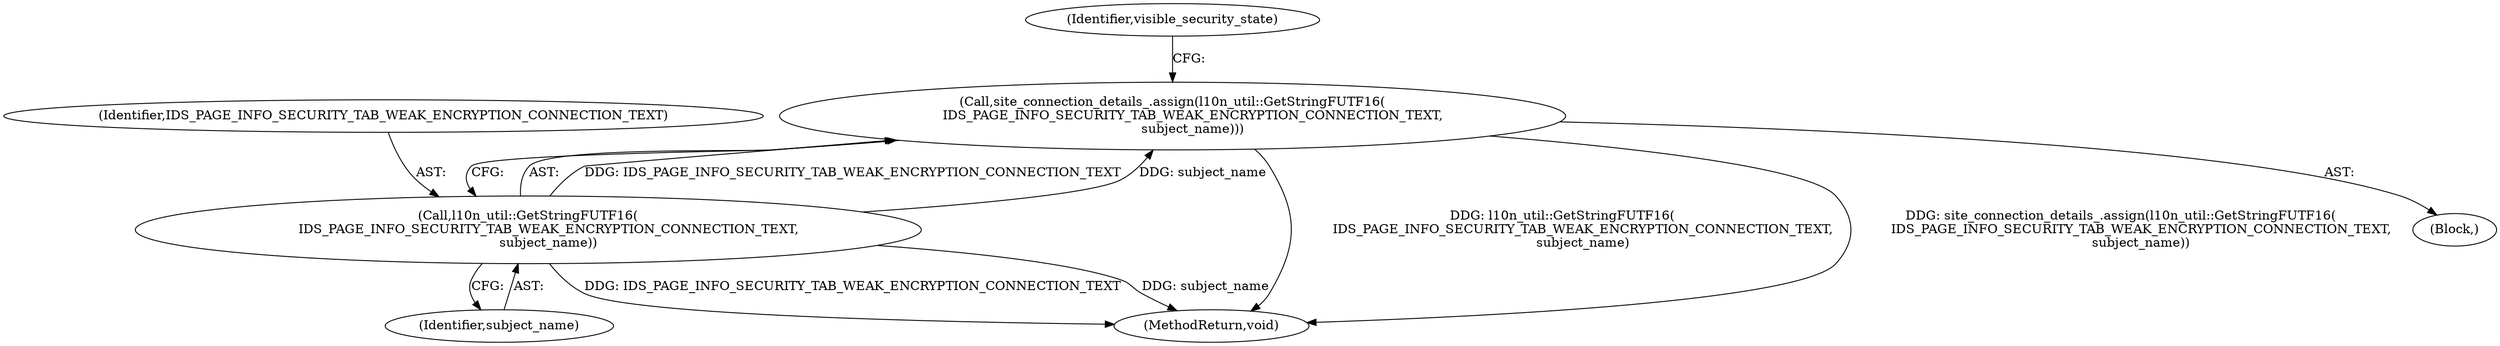 digraph "0_Chrome_7cde8513c12a6e8ec5d1d1eb1cfd078d9adad3ef@API" {
"1000504" [label="(Call,site_connection_details_.assign(l10n_util::GetStringFUTF16(\n          IDS_PAGE_INFO_SECURITY_TAB_WEAK_ENCRYPTION_CONNECTION_TEXT,\n          subject_name)))"];
"1000505" [label="(Call,l10n_util::GetStringFUTF16(\n          IDS_PAGE_INFO_SECURITY_TAB_WEAK_ENCRYPTION_CONNECTION_TEXT,\n          subject_name))"];
"1000507" [label="(Identifier,subject_name)"];
"1000628" [label="(MethodReturn,void)"];
"1000509" [label="(Identifier,visible_security_state)"];
"1000503" [label="(Block,)"];
"1000505" [label="(Call,l10n_util::GetStringFUTF16(\n          IDS_PAGE_INFO_SECURITY_TAB_WEAK_ENCRYPTION_CONNECTION_TEXT,\n          subject_name))"];
"1000506" [label="(Identifier,IDS_PAGE_INFO_SECURITY_TAB_WEAK_ENCRYPTION_CONNECTION_TEXT)"];
"1000504" [label="(Call,site_connection_details_.assign(l10n_util::GetStringFUTF16(\n          IDS_PAGE_INFO_SECURITY_TAB_WEAK_ENCRYPTION_CONNECTION_TEXT,\n          subject_name)))"];
"1000504" -> "1000503"  [label="AST: "];
"1000504" -> "1000505"  [label="CFG: "];
"1000505" -> "1000504"  [label="AST: "];
"1000509" -> "1000504"  [label="CFG: "];
"1000504" -> "1000628"  [label="DDG: l10n_util::GetStringFUTF16(\n          IDS_PAGE_INFO_SECURITY_TAB_WEAK_ENCRYPTION_CONNECTION_TEXT,\n          subject_name)"];
"1000504" -> "1000628"  [label="DDG: site_connection_details_.assign(l10n_util::GetStringFUTF16(\n          IDS_PAGE_INFO_SECURITY_TAB_WEAK_ENCRYPTION_CONNECTION_TEXT,\n          subject_name))"];
"1000505" -> "1000504"  [label="DDG: IDS_PAGE_INFO_SECURITY_TAB_WEAK_ENCRYPTION_CONNECTION_TEXT"];
"1000505" -> "1000504"  [label="DDG: subject_name"];
"1000505" -> "1000507"  [label="CFG: "];
"1000506" -> "1000505"  [label="AST: "];
"1000507" -> "1000505"  [label="AST: "];
"1000505" -> "1000628"  [label="DDG: IDS_PAGE_INFO_SECURITY_TAB_WEAK_ENCRYPTION_CONNECTION_TEXT"];
"1000505" -> "1000628"  [label="DDG: subject_name"];
}
